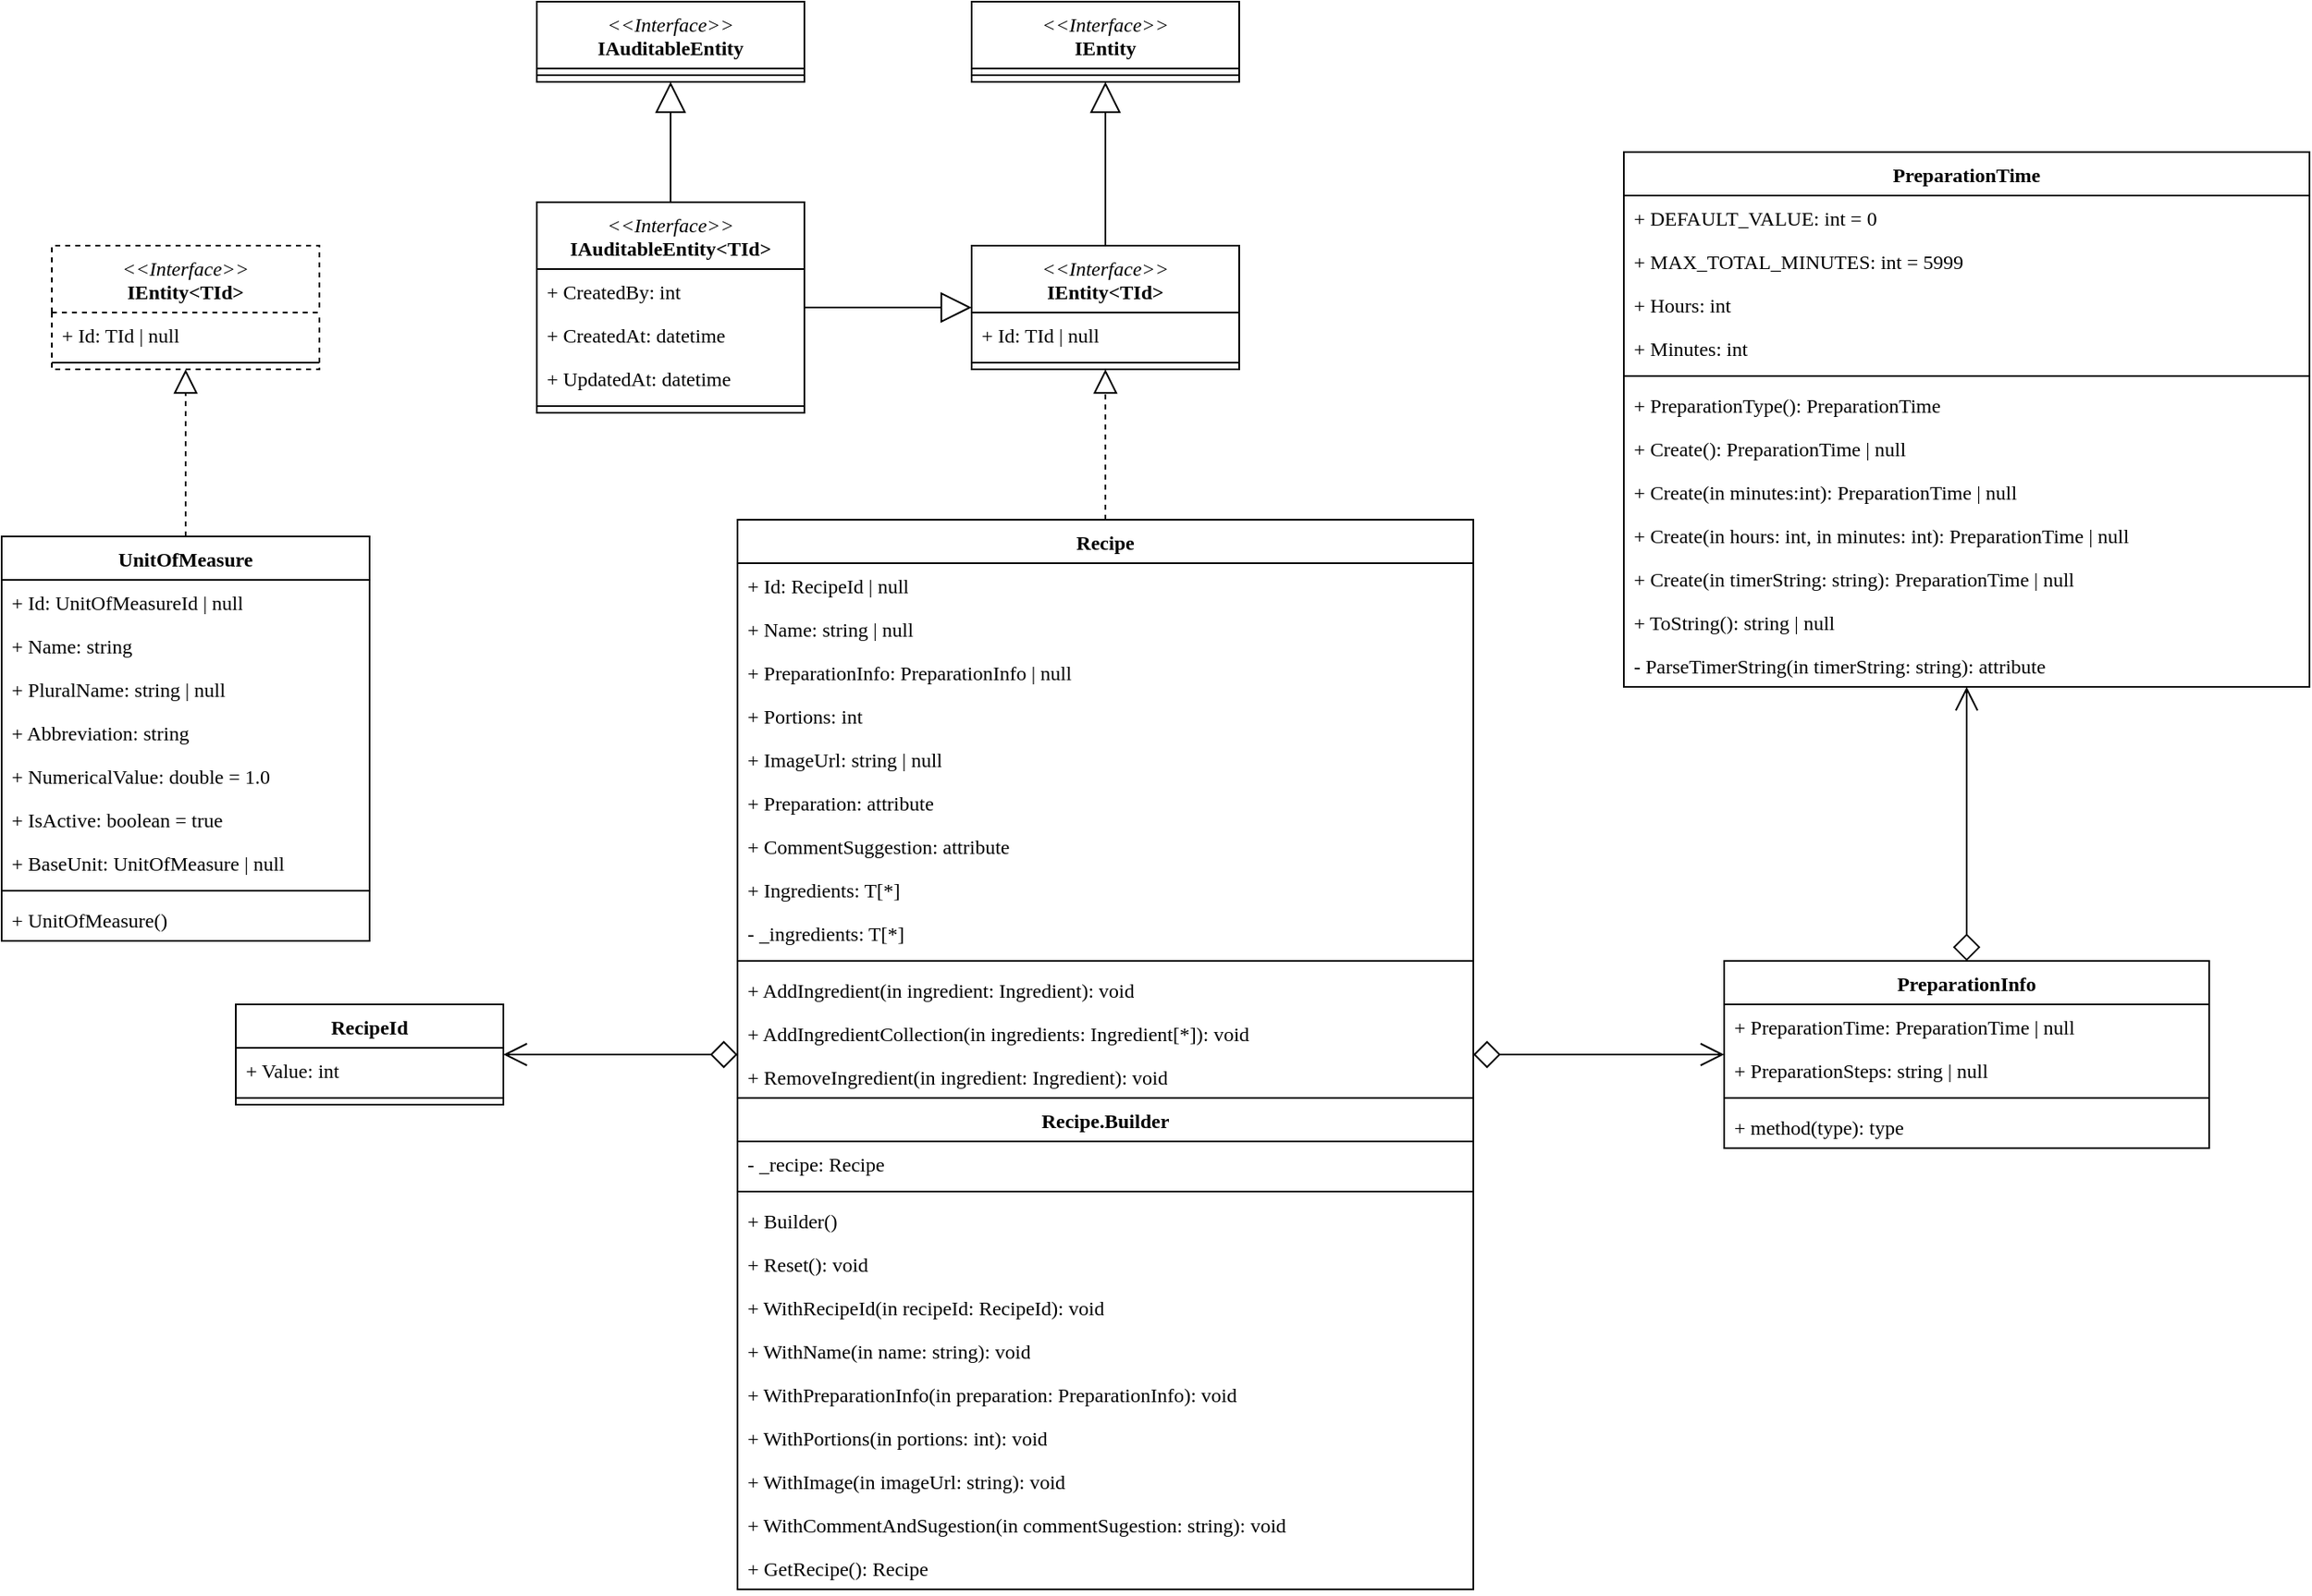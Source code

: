 <mxfile version="24.0.3" type="device">
  <diagram name="Page-1" id="eK5q1uq8pc-KG2rPm8aH">
    <mxGraphModel dx="1680" dy="484" grid="1" gridSize="10" guides="1" tooltips="1" connect="1" arrows="1" fold="1" page="0" pageScale="1" pageWidth="1169" pageHeight="827" math="0" shadow="0">
      <root>
        <mxCell id="0" />
        <mxCell id="1" parent="0" />
        <mxCell id="Wd_TfYUkpV-hSAjJAys6-1" value="Recipe" style="swimlane;fontStyle=1;align=center;verticalAlign=top;childLayout=stackLayout;horizontal=1;startSize=26;horizontalStack=0;resizeParent=1;resizeParentMax=0;resizeLast=0;collapsible=1;marginBottom=0;whiteSpace=wrap;html=1;fontFamily=Nanum Gothic Coding;fontSource=https%3A%2F%2Ffonts.googleapis.com%2Fcss%3Ffamily%3DNanum%2BGothic%2BCoding;" parent="1" vertex="1">
          <mxGeometry x="-40" y="340" width="440" height="640" as="geometry">
            <mxRectangle x="90" y="60" width="80" height="30" as="alternateBounds" />
          </mxGeometry>
        </mxCell>
        <mxCell id="Wd_TfYUkpV-hSAjJAys6-12" value="+ Id: RecipeId | null" style="text;strokeColor=none;fillColor=none;align=left;verticalAlign=top;spacingLeft=4;spacingRight=4;overflow=hidden;rotatable=0;points=[[0,0.5],[1,0.5]];portConstraint=eastwest;whiteSpace=wrap;html=1;fontFamily=Nanum Gothic Coding;fontSource=https%3A%2F%2Ffonts.googleapis.com%2Fcss%3Ffamily%3DNanum%2BGothic%2BCoding;" parent="Wd_TfYUkpV-hSAjJAys6-1" vertex="1">
          <mxGeometry y="26" width="440" height="26" as="geometry" />
        </mxCell>
        <mxCell id="Wd_TfYUkpV-hSAjJAys6-2" value="+ Name: string | null" style="text;strokeColor=none;fillColor=none;align=left;verticalAlign=top;spacingLeft=4;spacingRight=4;overflow=hidden;rotatable=0;points=[[0,0.5],[1,0.5]];portConstraint=eastwest;whiteSpace=wrap;html=1;fontFamily=Nanum Gothic Coding;fontSource=https%3A%2F%2Ffonts.googleapis.com%2Fcss%3Ffamily%3DNanum%2BGothic%2BCoding;" parent="Wd_TfYUkpV-hSAjJAys6-1" vertex="1">
          <mxGeometry y="52" width="440" height="26" as="geometry" />
        </mxCell>
        <mxCell id="8ohomHwBbH_gqu5Bp_yc-21" value="+ PreparationInfo: PreparationInfo | null" style="text;strokeColor=none;fillColor=none;align=left;verticalAlign=top;spacingLeft=4;spacingRight=4;overflow=hidden;rotatable=0;points=[[0,0.5],[1,0.5]];portConstraint=eastwest;whiteSpace=wrap;html=1;fontFamily=Nanum Gothic Coding;fontSource=https%3A%2F%2Ffonts.googleapis.com%2Fcss%3Ffamily%3DNanum%2BGothic%2BCoding;" parent="Wd_TfYUkpV-hSAjJAys6-1" vertex="1">
          <mxGeometry y="78" width="440" height="26" as="geometry" />
        </mxCell>
        <mxCell id="Wd_TfYUkpV-hSAjJAys6-7" value="+ Portions: int" style="text;strokeColor=none;fillColor=none;align=left;verticalAlign=top;spacingLeft=4;spacingRight=4;overflow=hidden;rotatable=0;points=[[0,0.5],[1,0.5]];portConstraint=eastwest;whiteSpace=wrap;html=1;fontFamily=Nanum Gothic Coding;fontSource=https%3A%2F%2Ffonts.googleapis.com%2Fcss%3Ffamily%3DNanum%2BGothic%2BCoding;" parent="Wd_TfYUkpV-hSAjJAys6-1" vertex="1">
          <mxGeometry y="104" width="440" height="26" as="geometry" />
        </mxCell>
        <mxCell id="Wd_TfYUkpV-hSAjJAys6-8" value="+ ImageUrl: string | null" style="text;strokeColor=none;fillColor=none;align=left;verticalAlign=top;spacingLeft=4;spacingRight=4;overflow=hidden;rotatable=0;points=[[0,0.5],[1,0.5]];portConstraint=eastwest;whiteSpace=wrap;html=1;fontFamily=Nanum Gothic Coding;fontSource=https%3A%2F%2Ffonts.googleapis.com%2Fcss%3Ffamily%3DNanum%2BGothic%2BCoding;" parent="Wd_TfYUkpV-hSAjJAys6-1" vertex="1">
          <mxGeometry y="130" width="440" height="26" as="geometry" />
        </mxCell>
        <mxCell id="Wd_TfYUkpV-hSAjJAys6-9" value="+ Preparation: attribute" style="text;strokeColor=none;fillColor=none;align=left;verticalAlign=top;spacingLeft=4;spacingRight=4;overflow=hidden;rotatable=0;points=[[0,0.5],[1,0.5]];portConstraint=eastwest;whiteSpace=wrap;html=1;fontFamily=Nanum Gothic Coding;fontSource=https%3A%2F%2Ffonts.googleapis.com%2Fcss%3Ffamily%3DNanum%2BGothic%2BCoding;" parent="Wd_TfYUkpV-hSAjJAys6-1" vertex="1">
          <mxGeometry y="156" width="440" height="26" as="geometry" />
        </mxCell>
        <mxCell id="Wd_TfYUkpV-hSAjJAys6-10" value="+ CommentSuggestion: attribute" style="text;strokeColor=none;fillColor=none;align=left;verticalAlign=top;spacingLeft=4;spacingRight=4;overflow=hidden;rotatable=0;points=[[0,0.5],[1,0.5]];portConstraint=eastwest;whiteSpace=wrap;html=1;fontFamily=Nanum Gothic Coding;fontSource=https%3A%2F%2Ffonts.googleapis.com%2Fcss%3Ffamily%3DNanum%2BGothic%2BCoding;" parent="Wd_TfYUkpV-hSAjJAys6-1" vertex="1">
          <mxGeometry y="182" width="440" height="26" as="geometry" />
        </mxCell>
        <mxCell id="Wd_TfYUkpV-hSAjJAys6-11" value="+ Ingredients: T[*]" style="text;strokeColor=none;fillColor=none;align=left;verticalAlign=top;spacingLeft=4;spacingRight=4;overflow=hidden;rotatable=0;points=[[0,0.5],[1,0.5]];portConstraint=eastwest;whiteSpace=wrap;html=1;fontFamily=Nanum Gothic Coding;fontSource=https%3A%2F%2Ffonts.googleapis.com%2Fcss%3Ffamily%3DNanum%2BGothic%2BCoding;" parent="Wd_TfYUkpV-hSAjJAys6-1" vertex="1">
          <mxGeometry y="208" width="440" height="26" as="geometry" />
        </mxCell>
        <mxCell id="8ohomHwBbH_gqu5Bp_yc-24" value="- _ingredients: T[*]" style="text;strokeColor=none;fillColor=none;align=left;verticalAlign=top;spacingLeft=4;spacingRight=4;overflow=hidden;rotatable=0;points=[[0,0.5],[1,0.5]];portConstraint=eastwest;whiteSpace=wrap;html=1;fontFamily=Nanum Gothic Coding;fontSource=https%3A%2F%2Ffonts.googleapis.com%2Fcss%3Ffamily%3DNanum%2BGothic%2BCoding;" parent="Wd_TfYUkpV-hSAjJAys6-1" vertex="1">
          <mxGeometry y="234" width="440" height="26" as="geometry" />
        </mxCell>
        <mxCell id="Wd_TfYUkpV-hSAjJAys6-3" value="" style="line;strokeWidth=1;fillColor=none;align=left;verticalAlign=middle;spacingTop=-1;spacingLeft=3;spacingRight=3;rotatable=0;labelPosition=right;points=[];portConstraint=eastwest;strokeColor=inherit;fontFamily=Nanum Gothic Coding;fontSource=https%3A%2F%2Ffonts.googleapis.com%2Fcss%3Ffamily%3DNanum%2BGothic%2BCoding;" parent="Wd_TfYUkpV-hSAjJAys6-1" vertex="1">
          <mxGeometry y="260" width="440" height="8" as="geometry" />
        </mxCell>
        <mxCell id="Wd_TfYUkpV-hSAjJAys6-4" value="+ AddIngredient(in ingredient: Ingredient): void" style="text;strokeColor=none;fillColor=none;align=left;verticalAlign=top;spacingLeft=4;spacingRight=4;overflow=hidden;rotatable=0;points=[[0,0.5],[1,0.5]];portConstraint=eastwest;whiteSpace=wrap;html=1;fontFamily=Nanum Gothic Coding;fontSource=https%3A%2F%2Ffonts.googleapis.com%2Fcss%3Ffamily%3DNanum%2BGothic%2BCoding;" parent="Wd_TfYUkpV-hSAjJAys6-1" vertex="1">
          <mxGeometry y="268" width="440" height="26" as="geometry" />
        </mxCell>
        <mxCell id="8ohomHwBbH_gqu5Bp_yc-25" value="+ AddIngredientCollection(in ingredients: Ingredient[*]): void" style="text;strokeColor=none;fillColor=none;align=left;verticalAlign=top;spacingLeft=4;spacingRight=4;overflow=hidden;rotatable=0;points=[[0,0.5],[1,0.5]];portConstraint=eastwest;whiteSpace=wrap;html=1;fontFamily=Nanum Gothic Coding;fontSource=https%3A%2F%2Ffonts.googleapis.com%2Fcss%3Ffamily%3DNanum%2BGothic%2BCoding;" parent="Wd_TfYUkpV-hSAjJAys6-1" vertex="1">
          <mxGeometry y="294" width="440" height="26" as="geometry" />
        </mxCell>
        <mxCell id="8ohomHwBbH_gqu5Bp_yc-26" value="+ RemoveIngredient(in ingredient: Ingredient): void" style="text;strokeColor=none;fillColor=none;align=left;verticalAlign=top;spacingLeft=4;spacingRight=4;overflow=hidden;rotatable=0;points=[[0,0.5],[1,0.5]];portConstraint=eastwest;whiteSpace=wrap;html=1;fontFamily=Nanum Gothic Coding;fontSource=https%3A%2F%2Ffonts.googleapis.com%2Fcss%3Ffamily%3DNanum%2BGothic%2BCoding;" parent="Wd_TfYUkpV-hSAjJAys6-1" vertex="1">
          <mxGeometry y="320" width="440" height="26" as="geometry" />
        </mxCell>
        <mxCell id="8ohomHwBbH_gqu5Bp_yc-27" value="Recipe.Builder" style="swimlane;fontStyle=1;align=center;verticalAlign=top;childLayout=stackLayout;horizontal=1;startSize=26;horizontalStack=0;resizeParent=1;resizeParentMax=0;resizeLast=0;collapsible=1;marginBottom=0;whiteSpace=wrap;html=1;fontFamily=Nanum Gothic Coding;fontSource=https%3A%2F%2Ffonts.googleapis.com%2Fcss%3Ffamily%3DNanum%2BGothic%2BCoding;" parent="Wd_TfYUkpV-hSAjJAys6-1" vertex="1">
          <mxGeometry y="346" width="440" height="294" as="geometry" />
        </mxCell>
        <mxCell id="8ohomHwBbH_gqu5Bp_yc-28" value="- _recipe: Recipe" style="text;strokeColor=none;fillColor=none;align=left;verticalAlign=top;spacingLeft=4;spacingRight=4;overflow=hidden;rotatable=0;points=[[0,0.5],[1,0.5]];portConstraint=eastwest;whiteSpace=wrap;html=1;fontFamily=Nanum Gothic Coding;fontSource=https%3A%2F%2Ffonts.googleapis.com%2Fcss%3Ffamily%3DNanum%2BGothic%2BCoding;" parent="8ohomHwBbH_gqu5Bp_yc-27" vertex="1">
          <mxGeometry y="26" width="440" height="26" as="geometry" />
        </mxCell>
        <mxCell id="8ohomHwBbH_gqu5Bp_yc-29" value="" style="line;strokeWidth=1;fillColor=none;align=left;verticalAlign=middle;spacingTop=-1;spacingLeft=3;spacingRight=3;rotatable=0;labelPosition=right;points=[];portConstraint=eastwest;strokeColor=inherit;fontFamily=Nanum Gothic Coding;fontSource=https%3A%2F%2Ffonts.googleapis.com%2Fcss%3Ffamily%3DNanum%2BGothic%2BCoding;" parent="8ohomHwBbH_gqu5Bp_yc-27" vertex="1">
          <mxGeometry y="52" width="440" height="8" as="geometry" />
        </mxCell>
        <mxCell id="8ohomHwBbH_gqu5Bp_yc-30" value="+ Builder()" style="text;strokeColor=none;fillColor=none;align=left;verticalAlign=top;spacingLeft=4;spacingRight=4;overflow=hidden;rotatable=0;points=[[0,0.5],[1,0.5]];portConstraint=eastwest;whiteSpace=wrap;html=1;fontFamily=Nanum Gothic Coding;fontSource=https%3A%2F%2Ffonts.googleapis.com%2Fcss%3Ffamily%3DNanum%2BGothic%2BCoding;" parent="8ohomHwBbH_gqu5Bp_yc-27" vertex="1">
          <mxGeometry y="60" width="440" height="26" as="geometry" />
        </mxCell>
        <mxCell id="8ohomHwBbH_gqu5Bp_yc-31" value="+ Reset(): void" style="text;strokeColor=none;fillColor=none;align=left;verticalAlign=top;spacingLeft=4;spacingRight=4;overflow=hidden;rotatable=0;points=[[0,0.5],[1,0.5]];portConstraint=eastwest;whiteSpace=wrap;html=1;fontFamily=Nanum Gothic Coding;fontSource=https%3A%2F%2Ffonts.googleapis.com%2Fcss%3Ffamily%3DNanum%2BGothic%2BCoding;" parent="8ohomHwBbH_gqu5Bp_yc-27" vertex="1">
          <mxGeometry y="86" width="440" height="26" as="geometry" />
        </mxCell>
        <mxCell id="8ohomHwBbH_gqu5Bp_yc-32" value="+ WithRecipeId(in recipeId: RecipeId): void" style="text;strokeColor=none;fillColor=none;align=left;verticalAlign=top;spacingLeft=4;spacingRight=4;overflow=hidden;rotatable=0;points=[[0,0.5],[1,0.5]];portConstraint=eastwest;whiteSpace=wrap;html=1;fontFamily=Nanum Gothic Coding;fontSource=https%3A%2F%2Ffonts.googleapis.com%2Fcss%3Ffamily%3DNanum%2BGothic%2BCoding;" parent="8ohomHwBbH_gqu5Bp_yc-27" vertex="1">
          <mxGeometry y="112" width="440" height="26" as="geometry" />
        </mxCell>
        <mxCell id="8ohomHwBbH_gqu5Bp_yc-33" value="+ WithName(in name: string): void" style="text;strokeColor=none;fillColor=none;align=left;verticalAlign=top;spacingLeft=4;spacingRight=4;overflow=hidden;rotatable=0;points=[[0,0.5],[1,0.5]];portConstraint=eastwest;whiteSpace=wrap;html=1;fontFamily=Nanum Gothic Coding;fontSource=https%3A%2F%2Ffonts.googleapis.com%2Fcss%3Ffamily%3DNanum%2BGothic%2BCoding;" parent="8ohomHwBbH_gqu5Bp_yc-27" vertex="1">
          <mxGeometry y="138" width="440" height="26" as="geometry" />
        </mxCell>
        <mxCell id="8ohomHwBbH_gqu5Bp_yc-34" value="+ WithPreparationInfo(in preparation: PreparationInfo): void" style="text;strokeColor=none;fillColor=none;align=left;verticalAlign=top;spacingLeft=4;spacingRight=4;overflow=hidden;rotatable=0;points=[[0,0.5],[1,0.5]];portConstraint=eastwest;whiteSpace=wrap;html=1;fontFamily=Nanum Gothic Coding;fontSource=https%3A%2F%2Ffonts.googleapis.com%2Fcss%3Ffamily%3DNanum%2BGothic%2BCoding;" parent="8ohomHwBbH_gqu5Bp_yc-27" vertex="1">
          <mxGeometry y="164" width="440" height="26" as="geometry" />
        </mxCell>
        <mxCell id="8ohomHwBbH_gqu5Bp_yc-35" value="+ WithPortions(in portions: int): void" style="text;strokeColor=none;fillColor=none;align=left;verticalAlign=top;spacingLeft=4;spacingRight=4;overflow=hidden;rotatable=0;points=[[0,0.5],[1,0.5]];portConstraint=eastwest;whiteSpace=wrap;html=1;fontFamily=Nanum Gothic Coding;fontSource=https%3A%2F%2Ffonts.googleapis.com%2Fcss%3Ffamily%3DNanum%2BGothic%2BCoding;" parent="8ohomHwBbH_gqu5Bp_yc-27" vertex="1">
          <mxGeometry y="190" width="440" height="26" as="geometry" />
        </mxCell>
        <mxCell id="8ohomHwBbH_gqu5Bp_yc-36" value="+ WithImage(in imageUrl: string): void" style="text;strokeColor=none;fillColor=none;align=left;verticalAlign=top;spacingLeft=4;spacingRight=4;overflow=hidden;rotatable=0;points=[[0,0.5],[1,0.5]];portConstraint=eastwest;whiteSpace=wrap;html=1;fontFamily=Nanum Gothic Coding;fontSource=https%3A%2F%2Ffonts.googleapis.com%2Fcss%3Ffamily%3DNanum%2BGothic%2BCoding;" parent="8ohomHwBbH_gqu5Bp_yc-27" vertex="1">
          <mxGeometry y="216" width="440" height="26" as="geometry" />
        </mxCell>
        <mxCell id="8ohomHwBbH_gqu5Bp_yc-37" value="+ WithCommentAndSugestion(in commentSugestion: string): void" style="text;strokeColor=none;fillColor=none;align=left;verticalAlign=top;spacingLeft=4;spacingRight=4;overflow=hidden;rotatable=0;points=[[0,0.5],[1,0.5]];portConstraint=eastwest;whiteSpace=wrap;html=1;fontFamily=Nanum Gothic Coding;fontSource=https%3A%2F%2Ffonts.googleapis.com%2Fcss%3Ffamily%3DNanum%2BGothic%2BCoding;" parent="8ohomHwBbH_gqu5Bp_yc-27" vertex="1">
          <mxGeometry y="242" width="440" height="26" as="geometry" />
        </mxCell>
        <mxCell id="8ohomHwBbH_gqu5Bp_yc-38" value="+ GetRecipe(): Recipe" style="text;strokeColor=none;fillColor=none;align=left;verticalAlign=top;spacingLeft=4;spacingRight=4;overflow=hidden;rotatable=0;points=[[0,0.5],[1,0.5]];portConstraint=eastwest;whiteSpace=wrap;html=1;fontFamily=Nanum Gothic Coding;fontSource=https%3A%2F%2Ffonts.googleapis.com%2Fcss%3Ffamily%3DNanum%2BGothic%2BCoding;" parent="8ohomHwBbH_gqu5Bp_yc-27" vertex="1">
          <mxGeometry y="268" width="440" height="26" as="geometry" />
        </mxCell>
        <mxCell id="Wd_TfYUkpV-hSAjJAys6-13" value="PreparationInfo" style="swimlane;fontStyle=1;align=center;verticalAlign=top;childLayout=stackLayout;horizontal=1;startSize=26;horizontalStack=0;resizeParent=1;resizeParentMax=0;resizeLast=0;collapsible=1;marginBottom=0;whiteSpace=wrap;html=1;fontFamily=Nanum Gothic Coding;fontSource=https%3A%2F%2Ffonts.googleapis.com%2Fcss%3Ffamily%3DNanum%2BGothic%2BCoding;" parent="1" vertex="1">
          <mxGeometry x="550" y="604" width="290" height="112" as="geometry" />
        </mxCell>
        <mxCell id="Wd_TfYUkpV-hSAjJAys6-14" value="+ PreparationTime: PreparationTime | null" style="text;strokeColor=none;fillColor=none;align=left;verticalAlign=top;spacingLeft=4;spacingRight=4;overflow=hidden;rotatable=0;points=[[0,0.5],[1,0.5]];portConstraint=eastwest;whiteSpace=wrap;html=1;fontFamily=Nanum Gothic Coding;fontSource=https%3A%2F%2Ffonts.googleapis.com%2Fcss%3Ffamily%3DNanum%2BGothic%2BCoding;" parent="Wd_TfYUkpV-hSAjJAys6-13" vertex="1">
          <mxGeometry y="26" width="290" height="26" as="geometry" />
        </mxCell>
        <mxCell id="Wd_TfYUkpV-hSAjJAys6-17" value="+ PreparationSteps: string | null" style="text;strokeColor=none;fillColor=none;align=left;verticalAlign=top;spacingLeft=4;spacingRight=4;overflow=hidden;rotatable=0;points=[[0,0.5],[1,0.5]];portConstraint=eastwest;whiteSpace=wrap;html=1;fontFamily=Nanum Gothic Coding;fontSource=https%3A%2F%2Ffonts.googleapis.com%2Fcss%3Ffamily%3DNanum%2BGothic%2BCoding;" parent="Wd_TfYUkpV-hSAjJAys6-13" vertex="1">
          <mxGeometry y="52" width="290" height="26" as="geometry" />
        </mxCell>
        <mxCell id="Wd_TfYUkpV-hSAjJAys6-15" value="" style="line;strokeWidth=1;fillColor=none;align=left;verticalAlign=middle;spacingTop=-1;spacingLeft=3;spacingRight=3;rotatable=0;labelPosition=right;points=[];portConstraint=eastwest;strokeColor=inherit;fontFamily=Nanum Gothic Coding;fontSource=https%3A%2F%2Ffonts.googleapis.com%2Fcss%3Ffamily%3DNanum%2BGothic%2BCoding;" parent="Wd_TfYUkpV-hSAjJAys6-13" vertex="1">
          <mxGeometry y="78" width="290" height="8" as="geometry" />
        </mxCell>
        <mxCell id="Wd_TfYUkpV-hSAjJAys6-16" value="+ method(type): type" style="text;strokeColor=none;fillColor=none;align=left;verticalAlign=top;spacingLeft=4;spacingRight=4;overflow=hidden;rotatable=0;points=[[0,0.5],[1,0.5]];portConstraint=eastwest;whiteSpace=wrap;html=1;fontFamily=Nanum Gothic Coding;fontSource=https%3A%2F%2Ffonts.googleapis.com%2Fcss%3Ffamily%3DNanum%2BGothic%2BCoding;" parent="Wd_TfYUkpV-hSAjJAys6-13" vertex="1">
          <mxGeometry y="86" width="290" height="26" as="geometry" />
        </mxCell>
        <mxCell id="Wd_TfYUkpV-hSAjJAys6-19" value="PreparationTime" style="swimlane;fontStyle=1;align=center;verticalAlign=top;childLayout=stackLayout;horizontal=1;startSize=26;horizontalStack=0;resizeParent=1;resizeParentMax=0;resizeLast=0;collapsible=1;marginBottom=0;whiteSpace=wrap;html=1;fontFamily=Nanum Gothic Coding;fontSource=https%3A%2F%2Ffonts.googleapis.com%2Fcss%3Ffamily%3DNanum%2BGothic%2BCoding;" parent="1" vertex="1">
          <mxGeometry x="490" y="120" width="410" height="320" as="geometry" />
        </mxCell>
        <mxCell id="Wd_TfYUkpV-hSAjJAys6-24" value="+ DEFAULT_VALUE: int = 0" style="text;strokeColor=none;fillColor=none;align=left;verticalAlign=top;spacingLeft=4;spacingRight=4;overflow=hidden;rotatable=0;points=[[0,0.5],[1,0.5]];portConstraint=eastwest;whiteSpace=wrap;html=1;fontFamily=Nanum Gothic Coding;fontSource=https%3A%2F%2Ffonts.googleapis.com%2Fcss%3Ffamily%3DNanum%2BGothic%2BCoding;" parent="Wd_TfYUkpV-hSAjJAys6-19" vertex="1">
          <mxGeometry y="26" width="410" height="26" as="geometry" />
        </mxCell>
        <mxCell id="Wd_TfYUkpV-hSAjJAys6-25" value="+ MAX_TOTAL_MINUTES: int = 5999" style="text;strokeColor=none;fillColor=none;align=left;verticalAlign=top;spacingLeft=4;spacingRight=4;overflow=hidden;rotatable=0;points=[[0,0.5],[1,0.5]];portConstraint=eastwest;whiteSpace=wrap;html=1;fontFamily=Nanum Gothic Coding;fontSource=https%3A%2F%2Ffonts.googleapis.com%2Fcss%3Ffamily%3DNanum%2BGothic%2BCoding;" parent="Wd_TfYUkpV-hSAjJAys6-19" vertex="1">
          <mxGeometry y="52" width="410" height="26" as="geometry" />
        </mxCell>
        <mxCell id="Wd_TfYUkpV-hSAjJAys6-5" value="+ Hours: int" style="text;strokeColor=none;fillColor=none;align=left;verticalAlign=top;spacingLeft=4;spacingRight=4;overflow=hidden;rotatable=0;points=[[0,0.5],[1,0.5]];portConstraint=eastwest;whiteSpace=wrap;html=1;fontFamily=Nanum Gothic Coding;fontSource=https%3A%2F%2Ffonts.googleapis.com%2Fcss%3Ffamily%3DNanum%2BGothic%2BCoding;" parent="Wd_TfYUkpV-hSAjJAys6-19" vertex="1">
          <mxGeometry y="78" width="410" height="26" as="geometry" />
        </mxCell>
        <mxCell id="Wd_TfYUkpV-hSAjJAys6-6" value="+ Minutes: int" style="text;strokeColor=none;fillColor=none;align=left;verticalAlign=top;spacingLeft=4;spacingRight=4;overflow=hidden;rotatable=0;points=[[0,0.5],[1,0.5]];portConstraint=eastwest;whiteSpace=wrap;html=1;fontFamily=Nanum Gothic Coding;fontSource=https%3A%2F%2Ffonts.googleapis.com%2Fcss%3Ffamily%3DNanum%2BGothic%2BCoding;" parent="Wd_TfYUkpV-hSAjJAys6-19" vertex="1">
          <mxGeometry y="104" width="410" height="26" as="geometry" />
        </mxCell>
        <mxCell id="Wd_TfYUkpV-hSAjJAys6-22" value="" style="line;strokeWidth=1;fillColor=none;align=left;verticalAlign=middle;spacingTop=-1;spacingLeft=3;spacingRight=3;rotatable=0;labelPosition=right;points=[];portConstraint=eastwest;strokeColor=inherit;fontFamily=Nanum Gothic Coding;fontSource=https%3A%2F%2Ffonts.googleapis.com%2Fcss%3Ffamily%3DNanum%2BGothic%2BCoding;" parent="Wd_TfYUkpV-hSAjJAys6-19" vertex="1">
          <mxGeometry y="130" width="410" height="8" as="geometry" />
        </mxCell>
        <mxCell id="Wd_TfYUkpV-hSAjJAys6-23" value="+ PreparationType(): PreparationTime" style="text;strokeColor=none;fillColor=none;align=left;verticalAlign=top;spacingLeft=4;spacingRight=4;overflow=hidden;rotatable=0;points=[[0,0.5],[1,0.5]];portConstraint=eastwest;whiteSpace=wrap;html=1;fontFamily=Nanum Gothic Coding;fontSource=https%3A%2F%2Ffonts.googleapis.com%2Fcss%3Ffamily%3DNanum%2BGothic%2BCoding;" parent="Wd_TfYUkpV-hSAjJAys6-19" vertex="1">
          <mxGeometry y="138" width="410" height="26" as="geometry" />
        </mxCell>
        <mxCell id="TzCw_vldjeyguCNidpsr-5" value="+ Create(): PreparationTime | null" style="text;strokeColor=none;fillColor=none;align=left;verticalAlign=top;spacingLeft=4;spacingRight=4;overflow=hidden;rotatable=0;points=[[0,0.5],[1,0.5]];portConstraint=eastwest;whiteSpace=wrap;html=1;fontFamily=Nanum Gothic Coding;fontSource=https%3A%2F%2Ffonts.googleapis.com%2Fcss%3Ffamily%3DNanum%2BGothic%2BCoding;" parent="Wd_TfYUkpV-hSAjJAys6-19" vertex="1">
          <mxGeometry y="164" width="410" height="26" as="geometry" />
        </mxCell>
        <mxCell id="TzCw_vldjeyguCNidpsr-6" value="+ Create(in minutes:int): PreparationTime | null" style="text;strokeColor=none;fillColor=none;align=left;verticalAlign=top;spacingLeft=4;spacingRight=4;overflow=hidden;rotatable=0;points=[[0,0.5],[1,0.5]];portConstraint=eastwest;whiteSpace=wrap;html=1;fontFamily=Nanum Gothic Coding;fontSource=https%3A%2F%2Ffonts.googleapis.com%2Fcss%3Ffamily%3DNanum%2BGothic%2BCoding;" parent="Wd_TfYUkpV-hSAjJAys6-19" vertex="1">
          <mxGeometry y="190" width="410" height="26" as="geometry" />
        </mxCell>
        <mxCell id="TzCw_vldjeyguCNidpsr-7" value="+ Create(in hours: int, in minutes: int): PreparationTime | null" style="text;strokeColor=none;fillColor=none;align=left;verticalAlign=top;spacingLeft=4;spacingRight=4;overflow=hidden;rotatable=0;points=[[0,0.5],[1,0.5]];portConstraint=eastwest;whiteSpace=wrap;html=1;fontFamily=Nanum Gothic Coding;fontSource=https%3A%2F%2Ffonts.googleapis.com%2Fcss%3Ffamily%3DNanum%2BGothic%2BCoding;" parent="Wd_TfYUkpV-hSAjJAys6-19" vertex="1">
          <mxGeometry y="216" width="410" height="26" as="geometry" />
        </mxCell>
        <mxCell id="TzCw_vldjeyguCNidpsr-8" value="+ Create(in timerString: string): PreparationTime | null" style="text;strokeColor=none;fillColor=none;align=left;verticalAlign=top;spacingLeft=4;spacingRight=4;overflow=hidden;rotatable=0;points=[[0,0.5],[1,0.5]];portConstraint=eastwest;whiteSpace=wrap;html=1;fontFamily=Nanum Gothic Coding;fontSource=https%3A%2F%2Ffonts.googleapis.com%2Fcss%3Ffamily%3DNanum%2BGothic%2BCoding;" parent="Wd_TfYUkpV-hSAjJAys6-19" vertex="1">
          <mxGeometry y="242" width="410" height="26" as="geometry" />
        </mxCell>
        <mxCell id="TzCw_vldjeyguCNidpsr-10" value="+ ToString(): string | null" style="text;strokeColor=none;fillColor=none;align=left;verticalAlign=top;spacingLeft=4;spacingRight=4;overflow=hidden;rotatable=0;points=[[0,0.5],[1,0.5]];portConstraint=eastwest;whiteSpace=wrap;html=1;fontFamily=Nanum Gothic Coding;fontSource=https%3A%2F%2Ffonts.googleapis.com%2Fcss%3Ffamily%3DNanum%2BGothic%2BCoding;" parent="Wd_TfYUkpV-hSAjJAys6-19" vertex="1">
          <mxGeometry y="268" width="410" height="26" as="geometry" />
        </mxCell>
        <mxCell id="TzCw_vldjeyguCNidpsr-9" value="- ParseTimerString(in timerString: string): attribute" style="text;strokeColor=none;fillColor=none;align=left;verticalAlign=top;spacingLeft=4;spacingRight=4;overflow=hidden;rotatable=0;points=[[0,0.5],[1,0.5]];portConstraint=eastwest;whiteSpace=wrap;html=1;fontFamily=Nanum Gothic Coding;fontSource=https%3A%2F%2Ffonts.googleapis.com%2Fcss%3Ffamily%3DNanum%2BGothic%2BCoding;" parent="Wd_TfYUkpV-hSAjJAys6-19" vertex="1">
          <mxGeometry y="294" width="410" height="26" as="geometry" />
        </mxCell>
        <mxCell id="TzCw_vldjeyguCNidpsr-1" value="&lt;i style=&quot;font-weight: normal;&quot;&gt;&amp;lt;&amp;lt;Interface&amp;gt;&amp;gt;&lt;/i&gt;&lt;br&gt;&lt;b style=&quot;border-color: var(--border-color);&quot;&gt;IEntity&amp;lt;TId&amp;gt;&lt;/b&gt;" style="swimlane;fontStyle=1;align=center;verticalAlign=top;childLayout=stackLayout;horizontal=1;startSize=40;horizontalStack=0;resizeParent=1;resizeParentMax=0;resizeLast=0;collapsible=1;marginBottom=0;whiteSpace=wrap;html=1;fontFamily=Nanum Gothic Coding;fontSource=https%3A%2F%2Ffonts.googleapis.com%2Fcss%3Ffamily%3DNanum%2BGothic%2BCoding;" parent="1" vertex="1">
          <mxGeometry x="100" y="176" width="160" height="74" as="geometry" />
        </mxCell>
        <mxCell id="TzCw_vldjeyguCNidpsr-2" value="+ Id: TId | null" style="text;strokeColor=none;fillColor=none;align=left;verticalAlign=top;spacingLeft=4;spacingRight=4;overflow=hidden;rotatable=0;points=[[0,0.5],[1,0.5]];portConstraint=eastwest;whiteSpace=wrap;html=1;fontFamily=Nanum Gothic Coding;fontSource=https%3A%2F%2Ffonts.googleapis.com%2Fcss%3Ffamily%3DNanum%2BGothic%2BCoding;" parent="TzCw_vldjeyguCNidpsr-1" vertex="1">
          <mxGeometry y="40" width="160" height="26" as="geometry" />
        </mxCell>
        <mxCell id="TzCw_vldjeyguCNidpsr-3" value="" style="line;strokeWidth=1;fillColor=none;align=left;verticalAlign=middle;spacingTop=-1;spacingLeft=3;spacingRight=3;rotatable=0;labelPosition=right;points=[];portConstraint=eastwest;strokeColor=inherit;fontFamily=Nanum Gothic Coding;fontSource=https%3A%2F%2Ffonts.googleapis.com%2Fcss%3Ffamily%3DNanum%2BGothic%2BCoding;" parent="TzCw_vldjeyguCNidpsr-1" vertex="1">
          <mxGeometry y="66" width="160" height="8" as="geometry" />
        </mxCell>
        <mxCell id="8ohomHwBbH_gqu5Bp_yc-1" value="&lt;i style=&quot;font-weight: normal;&quot;&gt;&amp;lt;&amp;lt;Interface&amp;gt;&amp;gt;&lt;/i&gt;&lt;br&gt;&lt;b style=&quot;border-color: var(--border-color);&quot;&gt;IEntity&lt;/b&gt;" style="swimlane;fontStyle=1;align=center;verticalAlign=top;childLayout=stackLayout;horizontal=1;startSize=40;horizontalStack=0;resizeParent=1;resizeParentMax=0;resizeLast=0;collapsible=1;marginBottom=0;whiteSpace=wrap;html=1;fontFamily=Nanum Gothic Coding;fontSource=https%3A%2F%2Ffonts.googleapis.com%2Fcss%3Ffamily%3DNanum%2BGothic%2BCoding;" parent="1" vertex="1">
          <mxGeometry x="100" y="30" width="160" height="48" as="geometry" />
        </mxCell>
        <mxCell id="8ohomHwBbH_gqu5Bp_yc-3" value="" style="line;strokeWidth=1;fillColor=none;align=left;verticalAlign=middle;spacingTop=-1;spacingLeft=3;spacingRight=3;rotatable=0;labelPosition=right;points=[];portConstraint=eastwest;strokeColor=inherit;fontFamily=Nanum Gothic Coding;fontSource=https%3A%2F%2Ffonts.googleapis.com%2Fcss%3Ffamily%3DNanum%2BGothic%2BCoding;" parent="8ohomHwBbH_gqu5Bp_yc-1" vertex="1">
          <mxGeometry y="40" width="160" height="8" as="geometry" />
        </mxCell>
        <mxCell id="8ohomHwBbH_gqu5Bp_yc-5" value="" style="endArrow=block;endSize=16;endFill=0;html=1;rounded=0;" parent="1" source="TzCw_vldjeyguCNidpsr-1" target="8ohomHwBbH_gqu5Bp_yc-1" edge="1">
          <mxGeometry width="160" relative="1" as="geometry">
            <mxPoint x="300" y="90" as="sourcePoint" />
            <mxPoint x="150" y="100" as="targetPoint" />
          </mxGeometry>
        </mxCell>
        <mxCell id="8ohomHwBbH_gqu5Bp_yc-8" value="&lt;i style=&quot;font-weight: normal;&quot;&gt;&amp;lt;&amp;lt;Interface&amp;gt;&amp;gt;&lt;/i&gt;&lt;br&gt;&lt;b style=&quot;border-color: var(--border-color);&quot;&gt;IAuditableEntity&amp;lt;TId&amp;gt;&lt;/b&gt;" style="swimlane;fontStyle=1;align=center;verticalAlign=top;childLayout=stackLayout;horizontal=1;startSize=40;horizontalStack=0;resizeParent=1;resizeParentMax=0;resizeLast=0;collapsible=1;marginBottom=0;whiteSpace=wrap;html=1;fontFamily=Nanum Gothic Coding;fontSource=https%3A%2F%2Ffonts.googleapis.com%2Fcss%3Ffamily%3DNanum%2BGothic%2BCoding;" parent="1" vertex="1">
          <mxGeometry x="-160" y="150" width="160" height="126" as="geometry" />
        </mxCell>
        <mxCell id="8ohomHwBbH_gqu5Bp_yc-9" value="+ CreatedBy: int" style="text;strokeColor=none;fillColor=none;align=left;verticalAlign=top;spacingLeft=4;spacingRight=4;overflow=hidden;rotatable=0;points=[[0,0.5],[1,0.5]];portConstraint=eastwest;whiteSpace=wrap;html=1;fontFamily=Nanum Gothic Coding;fontSource=https%3A%2F%2Ffonts.googleapis.com%2Fcss%3Ffamily%3DNanum%2BGothic%2BCoding;" parent="8ohomHwBbH_gqu5Bp_yc-8" vertex="1">
          <mxGeometry y="40" width="160" height="26" as="geometry" />
        </mxCell>
        <mxCell id="8ohomHwBbH_gqu5Bp_yc-18" value="+ CreatedAt: datetime" style="text;strokeColor=none;fillColor=none;align=left;verticalAlign=top;spacingLeft=4;spacingRight=4;overflow=hidden;rotatable=0;points=[[0,0.5],[1,0.5]];portConstraint=eastwest;whiteSpace=wrap;html=1;fontFamily=Nanum Gothic Coding;fontSource=https%3A%2F%2Ffonts.googleapis.com%2Fcss%3Ffamily%3DNanum%2BGothic%2BCoding;" parent="8ohomHwBbH_gqu5Bp_yc-8" vertex="1">
          <mxGeometry y="66" width="160" height="26" as="geometry" />
        </mxCell>
        <mxCell id="8ohomHwBbH_gqu5Bp_yc-19" value="+ UpdatedAt: datetime" style="text;strokeColor=none;fillColor=none;align=left;verticalAlign=top;spacingLeft=4;spacingRight=4;overflow=hidden;rotatable=0;points=[[0,0.5],[1,0.5]];portConstraint=eastwest;whiteSpace=wrap;html=1;fontFamily=Nanum Gothic Coding;fontSource=https%3A%2F%2Ffonts.googleapis.com%2Fcss%3Ffamily%3DNanum%2BGothic%2BCoding;" parent="8ohomHwBbH_gqu5Bp_yc-8" vertex="1">
          <mxGeometry y="92" width="160" height="26" as="geometry" />
        </mxCell>
        <mxCell id="8ohomHwBbH_gqu5Bp_yc-10" value="" style="line;strokeWidth=1;fillColor=none;align=left;verticalAlign=middle;spacingTop=-1;spacingLeft=3;spacingRight=3;rotatable=0;labelPosition=right;points=[];portConstraint=eastwest;strokeColor=inherit;fontFamily=Nanum Gothic Coding;fontSource=https%3A%2F%2Ffonts.googleapis.com%2Fcss%3Ffamily%3DNanum%2BGothic%2BCoding;" parent="8ohomHwBbH_gqu5Bp_yc-8" vertex="1">
          <mxGeometry y="118" width="160" height="8" as="geometry" />
        </mxCell>
        <mxCell id="8ohomHwBbH_gqu5Bp_yc-12" value="&lt;i style=&quot;font-weight: normal;&quot;&gt;&amp;lt;&amp;lt;Interface&amp;gt;&amp;gt;&lt;/i&gt;&lt;br&gt;&lt;b style=&quot;border-color: var(--border-color);&quot;&gt;IAuditableEntity&lt;/b&gt;" style="swimlane;fontStyle=1;align=center;verticalAlign=top;childLayout=stackLayout;horizontal=1;startSize=40;horizontalStack=0;resizeParent=1;resizeParentMax=0;resizeLast=0;collapsible=1;marginBottom=0;whiteSpace=wrap;html=1;fontFamily=Nanum Gothic Coding;fontSource=https%3A%2F%2Ffonts.googleapis.com%2Fcss%3Ffamily%3DNanum%2BGothic%2BCoding;" parent="1" vertex="1">
          <mxGeometry x="-160" y="30" width="160" height="48" as="geometry" />
        </mxCell>
        <mxCell id="8ohomHwBbH_gqu5Bp_yc-13" value="" style="line;strokeWidth=1;fillColor=none;align=left;verticalAlign=middle;spacingTop=-1;spacingLeft=3;spacingRight=3;rotatable=0;labelPosition=right;points=[];portConstraint=eastwest;strokeColor=inherit;fontFamily=Nanum Gothic Coding;fontSource=https%3A%2F%2Ffonts.googleapis.com%2Fcss%3Ffamily%3DNanum%2BGothic%2BCoding;" parent="8ohomHwBbH_gqu5Bp_yc-12" vertex="1">
          <mxGeometry y="40" width="160" height="8" as="geometry" />
        </mxCell>
        <mxCell id="8ohomHwBbH_gqu5Bp_yc-16" value="" style="endArrow=block;endSize=16;endFill=0;html=1;rounded=0;" parent="1" source="8ohomHwBbH_gqu5Bp_yc-8" target="8ohomHwBbH_gqu5Bp_yc-12" edge="1">
          <mxGeometry width="160" relative="1" as="geometry">
            <mxPoint x="-140" y="110" as="sourcePoint" />
            <mxPoint x="20" y="110" as="targetPoint" />
          </mxGeometry>
        </mxCell>
        <mxCell id="8ohomHwBbH_gqu5Bp_yc-17" value="" style="endArrow=block;endSize=16;endFill=0;html=1;rounded=0;edgeStyle=orthogonalEdgeStyle;" parent="1" source="8ohomHwBbH_gqu5Bp_yc-8" target="TzCw_vldjeyguCNidpsr-1" edge="1">
          <mxGeometry width="160" relative="1" as="geometry">
            <mxPoint x="80" y="360" as="sourcePoint" />
            <mxPoint x="-80" y="360" as="targetPoint" />
          </mxGeometry>
        </mxCell>
        <mxCell id="8ohomHwBbH_gqu5Bp_yc-20" value="" style="endArrow=block;dashed=1;endFill=0;endSize=12;html=1;rounded=0;" parent="1" source="Wd_TfYUkpV-hSAjJAys6-1" target="TzCw_vldjeyguCNidpsr-1" edge="1">
          <mxGeometry width="160" relative="1" as="geometry">
            <mxPoint x="-10" y="400" as="sourcePoint" />
            <mxPoint x="150" y="400" as="targetPoint" />
          </mxGeometry>
        </mxCell>
        <mxCell id="8ohomHwBbH_gqu5Bp_yc-41" value="RecipeId" style="swimlane;fontStyle=1;align=center;verticalAlign=top;childLayout=stackLayout;horizontal=1;startSize=26;horizontalStack=0;resizeParent=1;resizeParentMax=0;resizeLast=0;collapsible=1;marginBottom=0;whiteSpace=wrap;html=1;fontFamily=Nanum Gothic Coding;fontSource=https%3A%2F%2Ffonts.googleapis.com%2Fcss%3Ffamily%3DNanum%2BGothic%2BCoding;" parent="1" vertex="1">
          <mxGeometry x="-340" y="630" width="160" height="60" as="geometry" />
        </mxCell>
        <mxCell id="8ohomHwBbH_gqu5Bp_yc-45" value="+ Value: int" style="text;strokeColor=none;fillColor=none;align=left;verticalAlign=top;spacingLeft=4;spacingRight=4;overflow=hidden;rotatable=0;points=[[0,0.5],[1,0.5]];portConstraint=eastwest;whiteSpace=wrap;html=1;fontFamily=Nanum Gothic Coding;fontSource=https%3A%2F%2Ffonts.googleapis.com%2Fcss%3Ffamily%3DNanum%2BGothic%2BCoding;" parent="8ohomHwBbH_gqu5Bp_yc-41" vertex="1">
          <mxGeometry y="26" width="160" height="26" as="geometry" />
        </mxCell>
        <mxCell id="8ohomHwBbH_gqu5Bp_yc-43" value="" style="line;strokeWidth=1;fillColor=none;align=left;verticalAlign=middle;spacingTop=-1;spacingLeft=3;spacingRight=3;rotatable=0;labelPosition=right;points=[];portConstraint=eastwest;strokeColor=inherit;fontFamily=Nanum Gothic Coding;fontSource=https%3A%2F%2Ffonts.googleapis.com%2Fcss%3Ffamily%3DNanum%2BGothic%2BCoding;" parent="8ohomHwBbH_gqu5Bp_yc-41" vertex="1">
          <mxGeometry y="52" width="160" height="8" as="geometry" />
        </mxCell>
        <mxCell id="8ohomHwBbH_gqu5Bp_yc-46" value="" style="endArrow=open;html=1;endSize=12;startArrow=diamond;startSize=14;startFill=0;edgeStyle=orthogonalEdgeStyle;align=left;verticalAlign=bottom;rounded=0;" parent="1" source="Wd_TfYUkpV-hSAjJAys6-1" target="8ohomHwBbH_gqu5Bp_yc-41" edge="1">
          <mxGeometry x="-0.556" y="10" relative="1" as="geometry">
            <mxPoint x="-70" y="651" as="sourcePoint" />
            <mxPoint x="-70" y="560" as="targetPoint" />
            <mxPoint as="offset" />
          </mxGeometry>
        </mxCell>
        <mxCell id="8ohomHwBbH_gqu5Bp_yc-49" value="" style="endArrow=open;html=1;endSize=12;startArrow=diamond;startSize=14;startFill=0;edgeStyle=orthogonalEdgeStyle;align=left;verticalAlign=bottom;rounded=0;" parent="1" source="Wd_TfYUkpV-hSAjJAys6-13" target="Wd_TfYUkpV-hSAjJAys6-19" edge="1">
          <mxGeometry x="-1" y="3" relative="1" as="geometry">
            <mxPoint x="560" y="460" as="sourcePoint" />
            <mxPoint x="720" y="460" as="targetPoint" />
          </mxGeometry>
        </mxCell>
        <mxCell id="8ohomHwBbH_gqu5Bp_yc-50" value="" style="endArrow=open;html=1;endSize=12;startArrow=diamond;startSize=14;startFill=0;edgeStyle=orthogonalEdgeStyle;align=left;verticalAlign=bottom;rounded=0;" parent="1" source="Wd_TfYUkpV-hSAjJAys6-1" target="Wd_TfYUkpV-hSAjJAys6-13" edge="1">
          <mxGeometry x="-1" y="3" relative="1" as="geometry">
            <mxPoint x="480" y="560" as="sourcePoint" />
            <mxPoint x="640" y="560" as="targetPoint" />
          </mxGeometry>
        </mxCell>
        <mxCell id="8ohomHwBbH_gqu5Bp_yc-51" value="UnitOfMeasure" style="swimlane;fontStyle=1;align=center;verticalAlign=top;childLayout=stackLayout;horizontal=1;startSize=26;horizontalStack=0;resizeParent=1;resizeParentMax=0;resizeLast=0;collapsible=1;marginBottom=0;whiteSpace=wrap;html=1;fontFamily=Nanum Gothic Coding;fontSource=https%3A%2F%2Ffonts.googleapis.com%2Fcss%3Ffamily%3DNanum%2BGothic%2BCoding;" parent="1" vertex="1">
          <mxGeometry x="-480" y="350" width="220" height="242" as="geometry" />
        </mxCell>
        <mxCell id="AWOsg6amkYeusiEbfDBO-5" value="+ Id: UnitOfMeasureId | null" style="text;strokeColor=none;fillColor=none;align=left;verticalAlign=top;spacingLeft=4;spacingRight=4;overflow=hidden;rotatable=0;points=[[0,0.5],[1,0.5]];portConstraint=eastwest;whiteSpace=wrap;html=1;fontFamily=Nanum Gothic Coding;fontSource=https%3A%2F%2Ffonts.googleapis.com%2Fcss%3Ffamily%3DNanum%2BGothic%2BCoding;" vertex="1" parent="8ohomHwBbH_gqu5Bp_yc-51">
          <mxGeometry y="26" width="220" height="26" as="geometry" />
        </mxCell>
        <mxCell id="8ohomHwBbH_gqu5Bp_yc-52" value="+ Name: string" style="text;strokeColor=none;fillColor=none;align=left;verticalAlign=top;spacingLeft=4;spacingRight=4;overflow=hidden;rotatable=0;points=[[0,0.5],[1,0.5]];portConstraint=eastwest;whiteSpace=wrap;html=1;fontFamily=Nanum Gothic Coding;fontSource=https%3A%2F%2Ffonts.googleapis.com%2Fcss%3Ffamily%3DNanum%2BGothic%2BCoding;" parent="8ohomHwBbH_gqu5Bp_yc-51" vertex="1">
          <mxGeometry y="52" width="220" height="26" as="geometry" />
        </mxCell>
        <mxCell id="8ohomHwBbH_gqu5Bp_yc-55" value="+ PluralName: string | null" style="text;strokeColor=none;fillColor=none;align=left;verticalAlign=top;spacingLeft=4;spacingRight=4;overflow=hidden;rotatable=0;points=[[0,0.5],[1,0.5]];portConstraint=eastwest;whiteSpace=wrap;html=1;fontFamily=Nanum Gothic Coding;fontSource=https%3A%2F%2Ffonts.googleapis.com%2Fcss%3Ffamily%3DNanum%2BGothic%2BCoding;" parent="8ohomHwBbH_gqu5Bp_yc-51" vertex="1">
          <mxGeometry y="78" width="220" height="26" as="geometry" />
        </mxCell>
        <mxCell id="8ohomHwBbH_gqu5Bp_yc-56" value="+ Abbreviation: string" style="text;strokeColor=none;fillColor=none;align=left;verticalAlign=top;spacingLeft=4;spacingRight=4;overflow=hidden;rotatable=0;points=[[0,0.5],[1,0.5]];portConstraint=eastwest;whiteSpace=wrap;html=1;fontFamily=Nanum Gothic Coding;fontSource=https%3A%2F%2Ffonts.googleapis.com%2Fcss%3Ffamily%3DNanum%2BGothic%2BCoding;" parent="8ohomHwBbH_gqu5Bp_yc-51" vertex="1">
          <mxGeometry y="104" width="220" height="26" as="geometry" />
        </mxCell>
        <mxCell id="8ohomHwBbH_gqu5Bp_yc-57" value="+ NumericalValue: double = 1.0" style="text;strokeColor=none;fillColor=none;align=left;verticalAlign=top;spacingLeft=4;spacingRight=4;overflow=hidden;rotatable=0;points=[[0,0.5],[1,0.5]];portConstraint=eastwest;whiteSpace=wrap;html=1;fontFamily=Nanum Gothic Coding;fontSource=https%3A%2F%2Ffonts.googleapis.com%2Fcss%3Ffamily%3DNanum%2BGothic%2BCoding;" parent="8ohomHwBbH_gqu5Bp_yc-51" vertex="1">
          <mxGeometry y="130" width="220" height="26" as="geometry" />
        </mxCell>
        <mxCell id="8ohomHwBbH_gqu5Bp_yc-58" value="+ IsActive: boolean = true" style="text;strokeColor=none;fillColor=none;align=left;verticalAlign=top;spacingLeft=4;spacingRight=4;overflow=hidden;rotatable=0;points=[[0,0.5],[1,0.5]];portConstraint=eastwest;whiteSpace=wrap;html=1;fontFamily=Nanum Gothic Coding;fontSource=https%3A%2F%2Ffonts.googleapis.com%2Fcss%3Ffamily%3DNanum%2BGothic%2BCoding;" parent="8ohomHwBbH_gqu5Bp_yc-51" vertex="1">
          <mxGeometry y="156" width="220" height="26" as="geometry" />
        </mxCell>
        <mxCell id="8ohomHwBbH_gqu5Bp_yc-59" value="+ BaseUnit: UnitOfMeasure | null" style="text;strokeColor=none;fillColor=none;align=left;verticalAlign=top;spacingLeft=4;spacingRight=4;overflow=hidden;rotatable=0;points=[[0,0.5],[1,0.5]];portConstraint=eastwest;whiteSpace=wrap;html=1;fontFamily=Nanum Gothic Coding;fontSource=https%3A%2F%2Ffonts.googleapis.com%2Fcss%3Ffamily%3DNanum%2BGothic%2BCoding;" parent="8ohomHwBbH_gqu5Bp_yc-51" vertex="1">
          <mxGeometry y="182" width="220" height="26" as="geometry" />
        </mxCell>
        <mxCell id="8ohomHwBbH_gqu5Bp_yc-53" value="" style="line;strokeWidth=1;fillColor=none;align=left;verticalAlign=middle;spacingTop=-1;spacingLeft=3;spacingRight=3;rotatable=0;labelPosition=right;points=[];portConstraint=eastwest;strokeColor=inherit;fontFamily=Nanum Gothic Coding;fontSource=https%3A%2F%2Ffonts.googleapis.com%2Fcss%3Ffamily%3DNanum%2BGothic%2BCoding;" parent="8ohomHwBbH_gqu5Bp_yc-51" vertex="1">
          <mxGeometry y="208" width="220" height="8" as="geometry" />
        </mxCell>
        <mxCell id="8ohomHwBbH_gqu5Bp_yc-54" value="+ UnitOfMeasure()" style="text;strokeColor=none;fillColor=none;align=left;verticalAlign=top;spacingLeft=4;spacingRight=4;overflow=hidden;rotatable=0;points=[[0,0.5],[1,0.5]];portConstraint=eastwest;whiteSpace=wrap;html=1;fontFamily=Nanum Gothic Coding;fontSource=https%3A%2F%2Ffonts.googleapis.com%2Fcss%3Ffamily%3DNanum%2BGothic%2BCoding;" parent="8ohomHwBbH_gqu5Bp_yc-51" vertex="1">
          <mxGeometry y="216" width="220" height="26" as="geometry" />
        </mxCell>
        <mxCell id="AWOsg6amkYeusiEbfDBO-1" value="&lt;i style=&quot;font-weight: normal;&quot;&gt;&amp;lt;&amp;lt;Interface&amp;gt;&amp;gt;&lt;/i&gt;&lt;br&gt;&lt;b style=&quot;border-color: var(--border-color);&quot;&gt;IEntity&amp;lt;TId&amp;gt;&lt;/b&gt;" style="swimlane;fontStyle=1;align=center;verticalAlign=top;childLayout=stackLayout;horizontal=1;startSize=40;horizontalStack=0;resizeParent=1;resizeParentMax=0;resizeLast=0;collapsible=1;marginBottom=0;whiteSpace=wrap;html=1;fontFamily=Nanum Gothic Coding;fontSource=https%3A%2F%2Ffonts.googleapis.com%2Fcss%3Ffamily%3DNanum%2BGothic%2BCoding;dashed=1;" vertex="1" parent="1">
          <mxGeometry x="-450" y="176" width="160" height="74" as="geometry" />
        </mxCell>
        <mxCell id="AWOsg6amkYeusiEbfDBO-2" value="+ Id: TId | null" style="text;strokeColor=none;fillColor=none;align=left;verticalAlign=top;spacingLeft=4;spacingRight=4;overflow=hidden;rotatable=0;points=[[0,0.5],[1,0.5]];portConstraint=eastwest;whiteSpace=wrap;html=1;fontFamily=Nanum Gothic Coding;fontSource=https%3A%2F%2Ffonts.googleapis.com%2Fcss%3Ffamily%3DNanum%2BGothic%2BCoding;" vertex="1" parent="AWOsg6amkYeusiEbfDBO-1">
          <mxGeometry y="40" width="160" height="26" as="geometry" />
        </mxCell>
        <mxCell id="AWOsg6amkYeusiEbfDBO-3" value="" style="line;strokeWidth=1;fillColor=none;align=left;verticalAlign=middle;spacingTop=-1;spacingLeft=3;spacingRight=3;rotatable=0;labelPosition=right;points=[];portConstraint=eastwest;strokeColor=inherit;fontFamily=Nanum Gothic Coding;fontSource=https%3A%2F%2Ffonts.googleapis.com%2Fcss%3Ffamily%3DNanum%2BGothic%2BCoding;" vertex="1" parent="AWOsg6amkYeusiEbfDBO-1">
          <mxGeometry y="66" width="160" height="8" as="geometry" />
        </mxCell>
        <mxCell id="AWOsg6amkYeusiEbfDBO-4" value="" style="endArrow=block;dashed=1;endFill=0;endSize=12;html=1;rounded=0;" edge="1" parent="1" source="8ohomHwBbH_gqu5Bp_yc-51" target="AWOsg6amkYeusiEbfDBO-1">
          <mxGeometry width="160" relative="1" as="geometry">
            <mxPoint x="-600" y="290" as="sourcePoint" />
            <mxPoint x="-440" y="290" as="targetPoint" />
          </mxGeometry>
        </mxCell>
      </root>
    </mxGraphModel>
  </diagram>
</mxfile>
